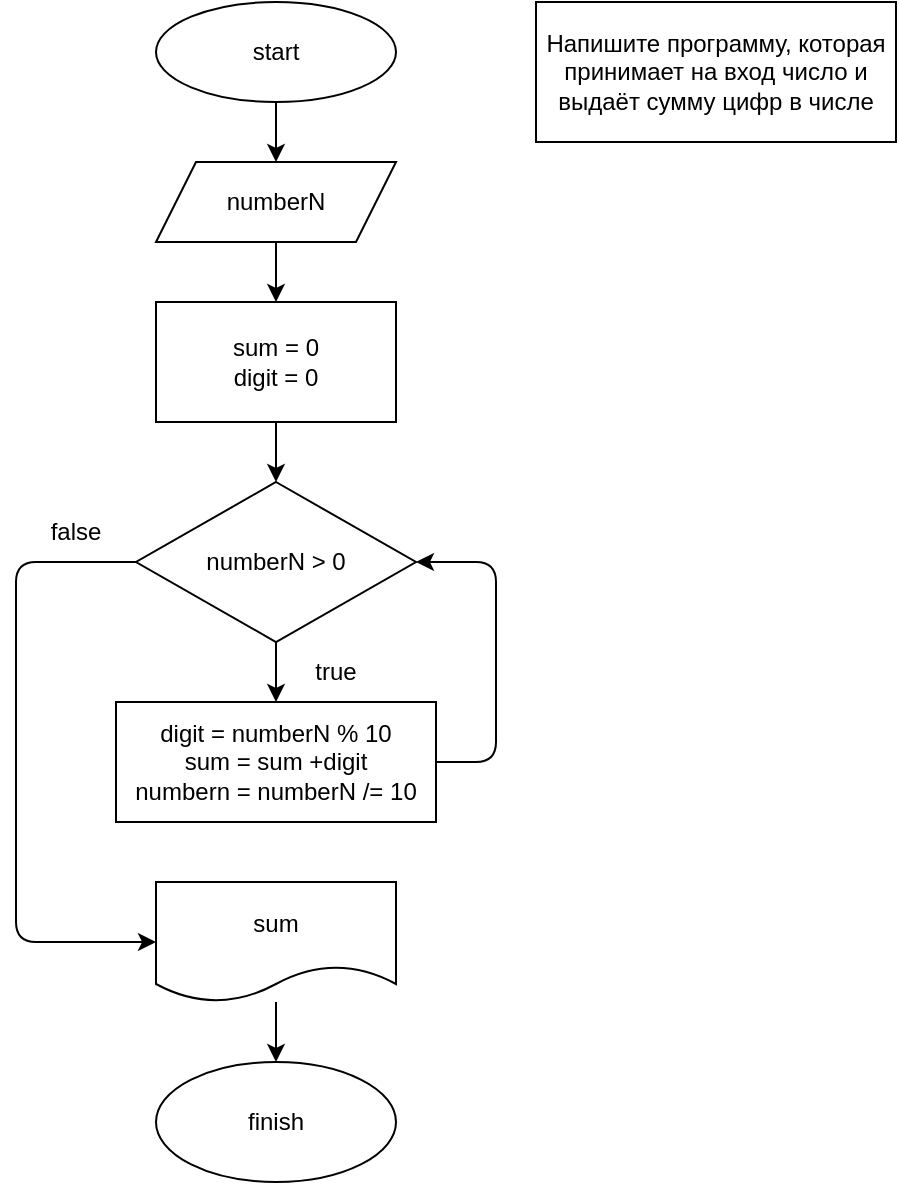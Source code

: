 <mxfile>
    <diagram id="xy0VrSGDgYG6pT_cI1fG" name="Страница 1">
        <mxGraphModel dx="975" dy="324" grid="1" gridSize="10" guides="1" tooltips="1" connect="1" arrows="1" fold="1" page="1" pageScale="1" pageWidth="827" pageHeight="1169" background="#ffffff" math="0" shadow="0">
            <root>
                <mxCell id="0"/>
                <mxCell id="1" parent="0"/>
                <mxCell id="2" value="start" style="ellipse;whiteSpace=wrap;html=1;" vertex="1" parent="1">
                    <mxGeometry x="200" y="30" width="120" height="50" as="geometry"/>
                </mxCell>
                <mxCell id="3" value="Напишите программу, которая принимает на вход число и выдаёт сумму цифр в числе" style="rounded=0;whiteSpace=wrap;html=1;" vertex="1" parent="1">
                    <mxGeometry x="390" y="30" width="180" height="70" as="geometry"/>
                </mxCell>
                <mxCell id="5" value="numberN" style="shape=parallelogram;perimeter=parallelogramPerimeter;whiteSpace=wrap;html=1;fixedSize=1;" vertex="1" parent="1">
                    <mxGeometry x="200" y="110" width="120" height="40" as="geometry"/>
                </mxCell>
                <mxCell id="6" value="sum = 0&lt;br&gt;digit = 0" style="rounded=0;whiteSpace=wrap;html=1;" vertex="1" parent="1">
                    <mxGeometry x="200" y="180" width="120" height="60" as="geometry"/>
                </mxCell>
                <mxCell id="7" value="numberN &amp;gt; 0" style="rhombus;whiteSpace=wrap;html=1;" vertex="1" parent="1">
                    <mxGeometry x="190" y="270" width="140" height="80" as="geometry"/>
                </mxCell>
                <mxCell id="8" value="digit = numberN % 10&lt;br&gt;sum = sum +digit&lt;br&gt;numbern = numberN /= 10" style="rounded=0;whiteSpace=wrap;html=1;" vertex="1" parent="1">
                    <mxGeometry x="180" y="380" width="160" height="60" as="geometry"/>
                </mxCell>
                <mxCell id="9" value="sum" style="shape=document;whiteSpace=wrap;html=1;boundedLbl=1;" vertex="1" parent="1">
                    <mxGeometry x="200" y="470" width="120" height="60" as="geometry"/>
                </mxCell>
                <mxCell id="10" value="finish" style="ellipse;whiteSpace=wrap;html=1;" vertex="1" parent="1">
                    <mxGeometry x="200" y="560" width="120" height="60" as="geometry"/>
                </mxCell>
                <mxCell id="11" value="" style="endArrow=classic;html=1;entryX=0.5;entryY=0;entryDx=0;entryDy=0;exitX=0.5;exitY=1;exitDx=0;exitDy=0;" edge="1" parent="1" source="2" target="5">
                    <mxGeometry width="50" height="50" relative="1" as="geometry">
                        <mxPoint x="390" y="310" as="sourcePoint"/>
                        <mxPoint x="440" y="260" as="targetPoint"/>
                    </mxGeometry>
                </mxCell>
                <mxCell id="12" value="" style="endArrow=classic;html=1;entryX=0.5;entryY=0;entryDx=0;entryDy=0;exitX=0.5;exitY=1;exitDx=0;exitDy=0;" edge="1" parent="1" source="5" target="6">
                    <mxGeometry width="50" height="50" relative="1" as="geometry">
                        <mxPoint x="390" y="220" as="sourcePoint"/>
                        <mxPoint x="440" y="170" as="targetPoint"/>
                    </mxGeometry>
                </mxCell>
                <mxCell id="13" value="" style="endArrow=classic;html=1;entryX=0.5;entryY=0;entryDx=0;entryDy=0;exitX=0.5;exitY=1;exitDx=0;exitDy=0;" edge="1" parent="1" source="6" target="7">
                    <mxGeometry width="50" height="50" relative="1" as="geometry">
                        <mxPoint x="390" y="220" as="sourcePoint"/>
                        <mxPoint x="440" y="170" as="targetPoint"/>
                    </mxGeometry>
                </mxCell>
                <mxCell id="14" value="" style="endArrow=classic;html=1;entryX=0.5;entryY=0;entryDx=0;entryDy=0;exitX=0.5;exitY=1;exitDx=0;exitDy=0;" edge="1" parent="1" source="7" target="8">
                    <mxGeometry width="50" height="50" relative="1" as="geometry">
                        <mxPoint x="390" y="400" as="sourcePoint"/>
                        <mxPoint x="440" y="350" as="targetPoint"/>
                    </mxGeometry>
                </mxCell>
                <mxCell id="15" value="true" style="text;html=1;strokeColor=none;fillColor=none;align=center;verticalAlign=middle;whiteSpace=wrap;rounded=0;" vertex="1" parent="1">
                    <mxGeometry x="260" y="350" width="60" height="30" as="geometry"/>
                </mxCell>
                <mxCell id="16" value="false" style="text;html=1;strokeColor=none;fillColor=none;align=center;verticalAlign=middle;whiteSpace=wrap;rounded=0;" vertex="1" parent="1">
                    <mxGeometry x="130" y="280" width="60" height="30" as="geometry"/>
                </mxCell>
                <mxCell id="17" value="" style="endArrow=classic;html=1;entryX=1;entryY=0.5;entryDx=0;entryDy=0;exitX=1;exitY=0.5;exitDx=0;exitDy=0;" edge="1" parent="1" source="8" target="7">
                    <mxGeometry width="50" height="50" relative="1" as="geometry">
                        <mxPoint x="390" y="400" as="sourcePoint"/>
                        <mxPoint x="440" y="350" as="targetPoint"/>
                        <Array as="points">
                            <mxPoint x="370" y="410"/>
                            <mxPoint x="370" y="360"/>
                            <mxPoint x="370" y="310"/>
                        </Array>
                    </mxGeometry>
                </mxCell>
                <mxCell id="18" value="" style="endArrow=classic;html=1;entryX=0;entryY=0.5;entryDx=0;entryDy=0;exitX=0;exitY=0.5;exitDx=0;exitDy=0;" edge="1" parent="1" source="7" target="9">
                    <mxGeometry width="50" height="50" relative="1" as="geometry">
                        <mxPoint x="390" y="400" as="sourcePoint"/>
                        <mxPoint x="440" y="350" as="targetPoint"/>
                        <Array as="points">
                            <mxPoint x="130" y="310"/>
                            <mxPoint x="130" y="410"/>
                            <mxPoint x="130" y="500"/>
                        </Array>
                    </mxGeometry>
                </mxCell>
                <mxCell id="19" value="" style="endArrow=classic;html=1;entryX=0.5;entryY=0;entryDx=0;entryDy=0;" edge="1" parent="1" source="9" target="10">
                    <mxGeometry width="50" height="50" relative="1" as="geometry">
                        <mxPoint x="350" y="570" as="sourcePoint"/>
                        <mxPoint x="440" y="540" as="targetPoint"/>
                    </mxGeometry>
                </mxCell>
            </root>
        </mxGraphModel>
    </diagram>
</mxfile>